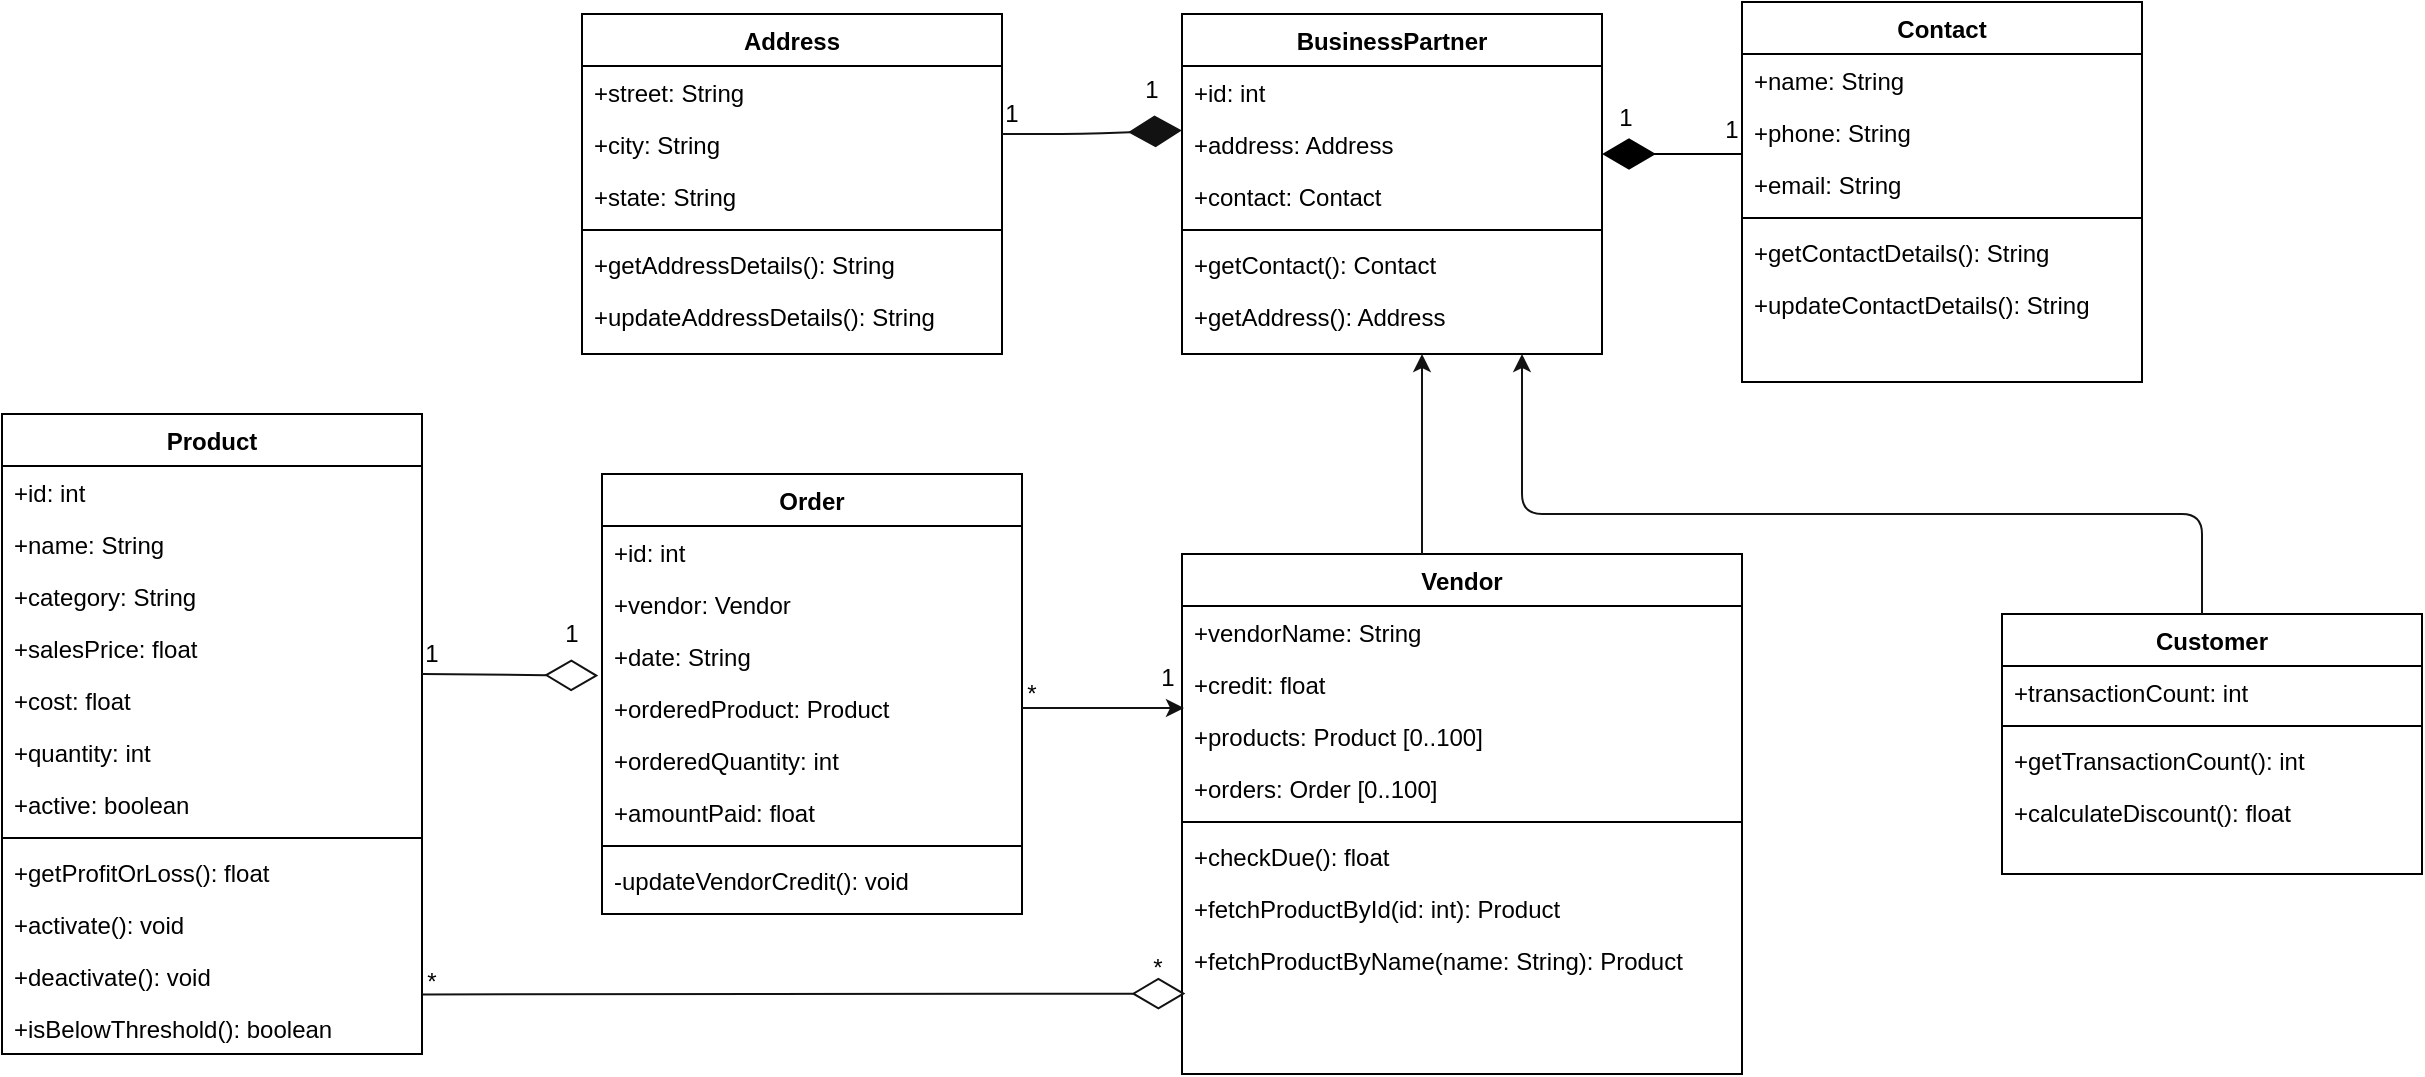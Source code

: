 <mxfile version="14.4.2" type="github"><diagram id="C5RBs43oDa-KdzZeNtuy" name="Page-1"><mxGraphModel dx="1865" dy="548" grid="1" gridSize="10" guides="1" tooltips="1" connect="1" arrows="1" fold="1" page="1" pageScale="1" pageWidth="827" pageHeight="1169" math="0" shadow="0"><root><mxCell id="WIyWlLk6GJQsqaUBKTNV-0"/><mxCell id="WIyWlLk6GJQsqaUBKTNV-1" parent="WIyWlLk6GJQsqaUBKTNV-0"/><mxCell id="zkfFHV4jXpPFQw0GAbJ--0" value="Address" style="swimlane;fontStyle=1;align=center;verticalAlign=top;childLayout=stackLayout;horizontal=1;startSize=26;horizontalStack=0;resizeParent=1;resizeLast=0;collapsible=1;marginBottom=0;" parent="WIyWlLk6GJQsqaUBKTNV-1" vertex="1"><mxGeometry x="40" y="100" width="210" height="170" as="geometry"><mxRectangle x="230" y="140" width="160" height="26" as="alternateBounds"/></mxGeometry></mxCell><mxCell id="zkfFHV4jXpPFQw0GAbJ--1" value="+street: String" style="text;align=left;verticalAlign=top;spacingLeft=4;spacingRight=4;overflow=hidden;rotatable=0;points=[[0,0.5],[1,0.5]];portConstraint=eastwest;" parent="zkfFHV4jXpPFQw0GAbJ--0" vertex="1"><mxGeometry y="26" width="210" height="26" as="geometry"/></mxCell><mxCell id="zkfFHV4jXpPFQw0GAbJ--2" value="+city: String" style="text;align=left;verticalAlign=top;spacingLeft=4;spacingRight=4;overflow=hidden;rotatable=0;points=[[0,0.5],[1,0.5]];portConstraint=eastwest;rounded=0;shadow=0;html=0;" parent="zkfFHV4jXpPFQw0GAbJ--0" vertex="1"><mxGeometry y="52" width="210" height="26" as="geometry"/></mxCell><mxCell id="zkfFHV4jXpPFQw0GAbJ--3" value="+state: String" style="text;align=left;verticalAlign=top;spacingLeft=4;spacingRight=4;overflow=hidden;rotatable=0;points=[[0,0.5],[1,0.5]];portConstraint=eastwest;rounded=0;shadow=0;html=0;" parent="zkfFHV4jXpPFQw0GAbJ--0" vertex="1"><mxGeometry y="78" width="210" height="26" as="geometry"/></mxCell><mxCell id="zkfFHV4jXpPFQw0GAbJ--4" value="" style="line;html=1;strokeWidth=1;align=left;verticalAlign=middle;spacingTop=-1;spacingLeft=3;spacingRight=3;rotatable=0;labelPosition=right;points=[];portConstraint=eastwest;" parent="zkfFHV4jXpPFQw0GAbJ--0" vertex="1"><mxGeometry y="104" width="210" height="8" as="geometry"/></mxCell><mxCell id="zkfFHV4jXpPFQw0GAbJ--5" value="+getAddressDetails(): String" style="text;align=left;verticalAlign=top;spacingLeft=4;spacingRight=4;overflow=hidden;rotatable=0;points=[[0,0.5],[1,0.5]];portConstraint=eastwest;" parent="zkfFHV4jXpPFQw0GAbJ--0" vertex="1"><mxGeometry y="112" width="210" height="26" as="geometry"/></mxCell><mxCell id="Fb7o0tnsRelKJYsIrsaP-0" value="+updateAddressDetails(): String" style="text;align=left;verticalAlign=top;spacingLeft=4;spacingRight=4;overflow=hidden;rotatable=0;points=[[0,0.5],[1,0.5]];portConstraint=eastwest;" vertex="1" parent="zkfFHV4jXpPFQw0GAbJ--0"><mxGeometry y="138" width="210" height="22" as="geometry"/></mxCell><mxCell id="zkfFHV4jXpPFQw0GAbJ--6" value="Product" style="swimlane;fontStyle=1;align=center;verticalAlign=top;childLayout=stackLayout;horizontal=1;startSize=26;horizontalStack=0;resizeParent=1;resizeLast=0;collapsible=1;marginBottom=0;" parent="WIyWlLk6GJQsqaUBKTNV-1" vertex="1"><mxGeometry x="-250" y="300" width="210" height="320" as="geometry"><mxRectangle x="130" y="380" width="160" height="26" as="alternateBounds"/></mxGeometry></mxCell><mxCell id="zkfFHV4jXpPFQw0GAbJ--7" value="+id: int" style="text;align=left;verticalAlign=top;spacingLeft=4;spacingRight=4;overflow=hidden;rotatable=0;points=[[0,0.5],[1,0.5]];portConstraint=eastwest;" parent="zkfFHV4jXpPFQw0GAbJ--6" vertex="1"><mxGeometry y="26" width="210" height="26" as="geometry"/></mxCell><mxCell id="Fb7o0tnsRelKJYsIrsaP-32" value="+name: String" style="text;align=left;verticalAlign=top;spacingLeft=4;spacingRight=4;overflow=hidden;rotatable=0;points=[[0,0.5],[1,0.5]];portConstraint=eastwest;rounded=0;shadow=0;html=0;" vertex="1" parent="zkfFHV4jXpPFQw0GAbJ--6"><mxGeometry y="52" width="210" height="26" as="geometry"/></mxCell><mxCell id="Fb7o0tnsRelKJYsIrsaP-31" value="+category: String" style="text;align=left;verticalAlign=top;spacingLeft=4;spacingRight=4;overflow=hidden;rotatable=0;points=[[0,0.5],[1,0.5]];portConstraint=eastwest;rounded=0;shadow=0;html=0;" vertex="1" parent="zkfFHV4jXpPFQw0GAbJ--6"><mxGeometry y="78" width="210" height="26" as="geometry"/></mxCell><mxCell id="Fb7o0tnsRelKJYsIrsaP-33" value="+salesPrice: float" style="text;align=left;verticalAlign=top;spacingLeft=4;spacingRight=4;overflow=hidden;rotatable=0;points=[[0,0.5],[1,0.5]];portConstraint=eastwest;rounded=0;shadow=0;html=0;" vertex="1" parent="zkfFHV4jXpPFQw0GAbJ--6"><mxGeometry y="104" width="210" height="26" as="geometry"/></mxCell><mxCell id="Fb7o0tnsRelKJYsIrsaP-30" value="+cost: float" style="text;align=left;verticalAlign=top;spacingLeft=4;spacingRight=4;overflow=hidden;rotatable=0;points=[[0,0.5],[1,0.5]];portConstraint=eastwest;rounded=0;shadow=0;html=0;" vertex="1" parent="zkfFHV4jXpPFQw0GAbJ--6"><mxGeometry y="130" width="210" height="26" as="geometry"/></mxCell><mxCell id="Fb7o0tnsRelKJYsIrsaP-29" value="+quantity: int" style="text;align=left;verticalAlign=top;spacingLeft=4;spacingRight=4;overflow=hidden;rotatable=0;points=[[0,0.5],[1,0.5]];portConstraint=eastwest;rounded=0;shadow=0;html=0;" vertex="1" parent="zkfFHV4jXpPFQw0GAbJ--6"><mxGeometry y="156" width="210" height="26" as="geometry"/></mxCell><mxCell id="zkfFHV4jXpPFQw0GAbJ--8" value="+active: boolean" style="text;align=left;verticalAlign=top;spacingLeft=4;spacingRight=4;overflow=hidden;rotatable=0;points=[[0,0.5],[1,0.5]];portConstraint=eastwest;rounded=0;shadow=0;html=0;" parent="zkfFHV4jXpPFQw0GAbJ--6" vertex="1"><mxGeometry y="182" width="210" height="26" as="geometry"/></mxCell><mxCell id="zkfFHV4jXpPFQw0GAbJ--9" value="" style="line;html=1;strokeWidth=1;align=left;verticalAlign=middle;spacingTop=-1;spacingLeft=3;spacingRight=3;rotatable=0;labelPosition=right;points=[];portConstraint=eastwest;" parent="zkfFHV4jXpPFQw0GAbJ--6" vertex="1"><mxGeometry y="208" width="210" height="8" as="geometry"/></mxCell><mxCell id="Fb7o0tnsRelKJYsIrsaP-34" value="+getProfitOrLoss(): float" style="text;align=left;verticalAlign=top;spacingLeft=4;spacingRight=4;overflow=hidden;rotatable=0;points=[[0,0.5],[1,0.5]];portConstraint=eastwest;fontStyle=0" vertex="1" parent="zkfFHV4jXpPFQw0GAbJ--6"><mxGeometry y="216" width="210" height="26" as="geometry"/></mxCell><mxCell id="Fb7o0tnsRelKJYsIrsaP-35" value="+activate(): void" style="text;align=left;verticalAlign=top;spacingLeft=4;spacingRight=4;overflow=hidden;rotatable=0;points=[[0,0.5],[1,0.5]];portConstraint=eastwest;fontStyle=0;" vertex="1" parent="zkfFHV4jXpPFQw0GAbJ--6"><mxGeometry y="242" width="210" height="26" as="geometry"/></mxCell><mxCell id="zkfFHV4jXpPFQw0GAbJ--10" value="+deactivate(): void" style="text;align=left;verticalAlign=top;spacingLeft=4;spacingRight=4;overflow=hidden;rotatable=0;points=[[0,0.5],[1,0.5]];portConstraint=eastwest;fontStyle=0" parent="zkfFHV4jXpPFQw0GAbJ--6" vertex="1"><mxGeometry y="268" width="210" height="26" as="geometry"/></mxCell><mxCell id="zkfFHV4jXpPFQw0GAbJ--11" value="+isBelowThreshold(): boolean" style="text;align=left;verticalAlign=top;spacingLeft=4;spacingRight=4;overflow=hidden;rotatable=0;points=[[0,0.5],[1,0.5]];portConstraint=eastwest;" parent="zkfFHV4jXpPFQw0GAbJ--6" vertex="1"><mxGeometry y="294" width="210" height="26" as="geometry"/></mxCell><mxCell id="zkfFHV4jXpPFQw0GAbJ--17" value="Contact" style="swimlane;fontStyle=1;align=center;verticalAlign=top;childLayout=stackLayout;horizontal=1;startSize=26;horizontalStack=0;resizeParent=1;resizeLast=0;collapsible=1;marginBottom=0;" parent="WIyWlLk6GJQsqaUBKTNV-1" vertex="1"><mxGeometry x="620" y="94" width="200" height="190" as="geometry"><mxRectangle x="550" y="140" width="160" height="26" as="alternateBounds"/></mxGeometry></mxCell><mxCell id="zkfFHV4jXpPFQw0GAbJ--18" value="+name: String" style="text;align=left;verticalAlign=top;spacingLeft=4;spacingRight=4;overflow=hidden;rotatable=0;points=[[0,0.5],[1,0.5]];portConstraint=eastwest;" parent="zkfFHV4jXpPFQw0GAbJ--17" vertex="1"><mxGeometry y="26" width="200" height="26" as="geometry"/></mxCell><mxCell id="Fb7o0tnsRelKJYsIrsaP-7" value="+phone: String" style="text;align=left;verticalAlign=top;spacingLeft=4;spacingRight=4;overflow=hidden;rotatable=0;points=[[0,0.5],[1,0.5]];portConstraint=eastwest;rounded=0;shadow=0;html=0;" vertex="1" parent="zkfFHV4jXpPFQw0GAbJ--17"><mxGeometry y="52" width="200" height="26" as="geometry"/></mxCell><mxCell id="zkfFHV4jXpPFQw0GAbJ--20" value="+email: String" style="text;align=left;verticalAlign=top;spacingLeft=4;spacingRight=4;overflow=hidden;rotatable=0;points=[[0,0.5],[1,0.5]];portConstraint=eastwest;rounded=0;shadow=0;html=0;" parent="zkfFHV4jXpPFQw0GAbJ--17" vertex="1"><mxGeometry y="78" width="200" height="26" as="geometry"/></mxCell><mxCell id="zkfFHV4jXpPFQw0GAbJ--23" value="" style="line;html=1;strokeWidth=1;align=left;verticalAlign=middle;spacingTop=-1;spacingLeft=3;spacingRight=3;rotatable=0;labelPosition=right;points=[];portConstraint=eastwest;" parent="zkfFHV4jXpPFQw0GAbJ--17" vertex="1"><mxGeometry y="104" width="200" height="8" as="geometry"/></mxCell><mxCell id="zkfFHV4jXpPFQw0GAbJ--24" value="+getContactDetails(): String" style="text;align=left;verticalAlign=top;spacingLeft=4;spacingRight=4;overflow=hidden;rotatable=0;points=[[0,0.5],[1,0.5]];portConstraint=eastwest;" parent="zkfFHV4jXpPFQw0GAbJ--17" vertex="1"><mxGeometry y="112" width="200" height="26" as="geometry"/></mxCell><mxCell id="zkfFHV4jXpPFQw0GAbJ--25" value="+updateContactDetails(): String" style="text;align=left;verticalAlign=top;spacingLeft=4;spacingRight=4;overflow=hidden;rotatable=0;points=[[0,0.5],[1,0.5]];portConstraint=eastwest;" parent="zkfFHV4jXpPFQw0GAbJ--17" vertex="1"><mxGeometry y="138" width="200" height="26" as="geometry"/></mxCell><mxCell id="Fb7o0tnsRelKJYsIrsaP-13" value="BusinessPartner" style="swimlane;fontStyle=1;align=center;verticalAlign=top;childLayout=stackLayout;horizontal=1;startSize=26;horizontalStack=0;resizeParent=1;resizeLast=0;collapsible=1;marginBottom=0;" vertex="1" parent="WIyWlLk6GJQsqaUBKTNV-1"><mxGeometry x="340" y="100" width="210" height="170" as="geometry"><mxRectangle x="230" y="140" width="160" height="26" as="alternateBounds"/></mxGeometry></mxCell><mxCell id="Fb7o0tnsRelKJYsIrsaP-14" value="+id: int" style="text;align=left;verticalAlign=top;spacingLeft=4;spacingRight=4;overflow=hidden;rotatable=0;points=[[0,0.5],[1,0.5]];portConstraint=eastwest;" vertex="1" parent="Fb7o0tnsRelKJYsIrsaP-13"><mxGeometry y="26" width="210" height="26" as="geometry"/></mxCell><mxCell id="Fb7o0tnsRelKJYsIrsaP-15" value="+address: Address" style="text;align=left;verticalAlign=top;spacingLeft=4;spacingRight=4;overflow=hidden;rotatable=0;points=[[0,0.5],[1,0.5]];portConstraint=eastwest;rounded=0;shadow=0;html=0;" vertex="1" parent="Fb7o0tnsRelKJYsIrsaP-13"><mxGeometry y="52" width="210" height="26" as="geometry"/></mxCell><mxCell id="Fb7o0tnsRelKJYsIrsaP-16" value="+contact: Contact" style="text;align=left;verticalAlign=top;spacingLeft=4;spacingRight=4;overflow=hidden;rotatable=0;points=[[0,0.5],[1,0.5]];portConstraint=eastwest;rounded=0;shadow=0;html=0;" vertex="1" parent="Fb7o0tnsRelKJYsIrsaP-13"><mxGeometry y="78" width="210" height="26" as="geometry"/></mxCell><mxCell id="Fb7o0tnsRelKJYsIrsaP-17" value="" style="line;html=1;strokeWidth=1;align=left;verticalAlign=middle;spacingTop=-1;spacingLeft=3;spacingRight=3;rotatable=0;labelPosition=right;points=[];portConstraint=eastwest;" vertex="1" parent="Fb7o0tnsRelKJYsIrsaP-13"><mxGeometry y="104" width="210" height="8" as="geometry"/></mxCell><mxCell id="Fb7o0tnsRelKJYsIrsaP-18" value="+getContact(): Contact" style="text;align=left;verticalAlign=top;spacingLeft=4;spacingRight=4;overflow=hidden;rotatable=0;points=[[0,0.5],[1,0.5]];portConstraint=eastwest;" vertex="1" parent="Fb7o0tnsRelKJYsIrsaP-13"><mxGeometry y="112" width="210" height="26" as="geometry"/></mxCell><mxCell id="Fb7o0tnsRelKJYsIrsaP-19" value="+getAddress(): Address" style="text;align=left;verticalAlign=top;spacingLeft=4;spacingRight=4;overflow=hidden;rotatable=0;points=[[0,0.5],[1,0.5]];portConstraint=eastwest;" vertex="1" parent="Fb7o0tnsRelKJYsIrsaP-13"><mxGeometry y="138" width="210" height="22" as="geometry"/></mxCell><mxCell id="Fb7o0tnsRelKJYsIrsaP-20" value="" style="endArrow=diamondThin;endFill=1;endSize=24;html=1;entryX=0;entryY=0.238;entryDx=0;entryDy=0;entryPerimeter=0;strokeColor=#121212;" edge="1" parent="WIyWlLk6GJQsqaUBKTNV-1" target="Fb7o0tnsRelKJYsIrsaP-15"><mxGeometry width="160" relative="1" as="geometry"><mxPoint x="250" y="160" as="sourcePoint"/><mxPoint x="330" y="160" as="targetPoint"/><Array as="points"><mxPoint x="290" y="160"/></Array></mxGeometry></mxCell><mxCell id="Fb7o0tnsRelKJYsIrsaP-21" value="" style="endArrow=diamondThin;endFill=1;endSize=24;html=1;exitX=0;exitY=0.5;exitDx=0;exitDy=0;entryX=1;entryY=0.5;entryDx=0;entryDy=0;" edge="1" parent="WIyWlLk6GJQsqaUBKTNV-1"><mxGeometry width="160" relative="1" as="geometry"><mxPoint x="620" y="170" as="sourcePoint"/><mxPoint x="550" y="170" as="targetPoint"/></mxGeometry></mxCell><mxCell id="Fb7o0tnsRelKJYsIrsaP-37" value="Order" style="swimlane;fontStyle=1;align=center;verticalAlign=top;childLayout=stackLayout;horizontal=1;startSize=26;horizontalStack=0;resizeParent=1;resizeLast=0;collapsible=1;marginBottom=0;" vertex="1" parent="WIyWlLk6GJQsqaUBKTNV-1"><mxGeometry x="50" y="330" width="210" height="220" as="geometry"><mxRectangle x="230" y="140" width="160" height="26" as="alternateBounds"/></mxGeometry></mxCell><mxCell id="Fb7o0tnsRelKJYsIrsaP-38" value="+id: int" style="text;align=left;verticalAlign=top;spacingLeft=4;spacingRight=4;overflow=hidden;rotatable=0;points=[[0,0.5],[1,0.5]];portConstraint=eastwest;" vertex="1" parent="Fb7o0tnsRelKJYsIrsaP-37"><mxGeometry y="26" width="210" height="26" as="geometry"/></mxCell><mxCell id="Fb7o0tnsRelKJYsIrsaP-39" value="+vendor: Vendor" style="text;align=left;verticalAlign=top;spacingLeft=4;spacingRight=4;overflow=hidden;rotatable=0;points=[[0,0.5],[1,0.5]];portConstraint=eastwest;rounded=0;shadow=0;html=0;" vertex="1" parent="Fb7o0tnsRelKJYsIrsaP-37"><mxGeometry y="52" width="210" height="26" as="geometry"/></mxCell><mxCell id="Fb7o0tnsRelKJYsIrsaP-40" value="+date: String" style="text;align=left;verticalAlign=top;spacingLeft=4;spacingRight=4;overflow=hidden;rotatable=0;points=[[0,0.5],[1,0.5]];portConstraint=eastwest;rounded=0;shadow=0;html=0;" vertex="1" parent="Fb7o0tnsRelKJYsIrsaP-37"><mxGeometry y="78" width="210" height="26" as="geometry"/></mxCell><mxCell id="Fb7o0tnsRelKJYsIrsaP-51" value="" style="endArrow=diamondThin;endFill=0;endSize=24;html=1;strokeColor=#121212;entryX=-0.009;entryY=-0.123;entryDx=0;entryDy=0;entryPerimeter=0;" edge="1" parent="Fb7o0tnsRelKJYsIrsaP-37"><mxGeometry width="160" relative="1" as="geometry"><mxPoint x="-90" y="100" as="sourcePoint"/><mxPoint x="-1.89" y="100.802" as="targetPoint"/></mxGeometry></mxCell><mxCell id="Fb7o0tnsRelKJYsIrsaP-44" value="+orderedProduct: Product" style="text;align=left;verticalAlign=top;spacingLeft=4;spacingRight=4;overflow=hidden;rotatable=0;points=[[0,0.5],[1,0.5]];portConstraint=eastwest;rounded=0;shadow=0;html=0;" vertex="1" parent="Fb7o0tnsRelKJYsIrsaP-37"><mxGeometry y="104" width="210" height="26" as="geometry"/></mxCell><mxCell id="Fb7o0tnsRelKJYsIrsaP-45" value="+orderedQuantity: int" style="text;align=left;verticalAlign=top;spacingLeft=4;spacingRight=4;overflow=hidden;rotatable=0;points=[[0,0.5],[1,0.5]];portConstraint=eastwest;rounded=0;shadow=0;html=0;" vertex="1" parent="Fb7o0tnsRelKJYsIrsaP-37"><mxGeometry y="130" width="210" height="26" as="geometry"/></mxCell><mxCell id="Fb7o0tnsRelKJYsIrsaP-46" value="+amountPaid: float" style="text;align=left;verticalAlign=top;spacingLeft=4;spacingRight=4;overflow=hidden;rotatable=0;points=[[0,0.5],[1,0.5]];portConstraint=eastwest;rounded=0;shadow=0;html=0;" vertex="1" parent="Fb7o0tnsRelKJYsIrsaP-37"><mxGeometry y="156" width="210" height="26" as="geometry"/></mxCell><mxCell id="Fb7o0tnsRelKJYsIrsaP-41" value="" style="line;html=1;strokeWidth=1;align=left;verticalAlign=middle;spacingTop=-1;spacingLeft=3;spacingRight=3;rotatable=0;labelPosition=right;points=[];portConstraint=eastwest;" vertex="1" parent="Fb7o0tnsRelKJYsIrsaP-37"><mxGeometry y="182" width="210" height="8" as="geometry"/></mxCell><mxCell id="Fb7o0tnsRelKJYsIrsaP-42" value="-updateVendorCredit(): void" style="text;align=left;verticalAlign=top;spacingLeft=4;spacingRight=4;overflow=hidden;rotatable=0;points=[[0,0.5],[1,0.5]];portConstraint=eastwest;" vertex="1" parent="Fb7o0tnsRelKJYsIrsaP-37"><mxGeometry y="190" width="210" height="26" as="geometry"/></mxCell><mxCell id="Fb7o0tnsRelKJYsIrsaP-52" value="Vendor" style="swimlane;fontStyle=1;align=center;verticalAlign=top;childLayout=stackLayout;horizontal=1;startSize=26;horizontalStack=0;resizeParent=1;resizeLast=0;collapsible=1;marginBottom=0;" vertex="1" parent="WIyWlLk6GJQsqaUBKTNV-1"><mxGeometry x="340" y="370" width="280" height="260" as="geometry"><mxRectangle x="130" y="380" width="160" height="26" as="alternateBounds"/></mxGeometry></mxCell><mxCell id="Fb7o0tnsRelKJYsIrsaP-53" value="+vendorName: String" style="text;align=left;verticalAlign=top;spacingLeft=4;spacingRight=4;overflow=hidden;rotatable=0;points=[[0,0.5],[1,0.5]];portConstraint=eastwest;" vertex="1" parent="Fb7o0tnsRelKJYsIrsaP-52"><mxGeometry y="26" width="280" height="26" as="geometry"/></mxCell><mxCell id="Fb7o0tnsRelKJYsIrsaP-54" value="+credit: float" style="text;align=left;verticalAlign=top;spacingLeft=4;spacingRight=4;overflow=hidden;rotatable=0;points=[[0,0.5],[1,0.5]];portConstraint=eastwest;rounded=0;shadow=0;html=0;" vertex="1" parent="Fb7o0tnsRelKJYsIrsaP-52"><mxGeometry y="52" width="280" height="26" as="geometry"/></mxCell><mxCell id="Fb7o0tnsRelKJYsIrsaP-55" value="+products: Product [0..100]" style="text;align=left;verticalAlign=top;spacingLeft=4;spacingRight=4;overflow=hidden;rotatable=0;points=[[0,0.5],[1,0.5]];portConstraint=eastwest;rounded=0;shadow=0;html=0;" vertex="1" parent="Fb7o0tnsRelKJYsIrsaP-52"><mxGeometry y="78" width="280" height="26" as="geometry"/></mxCell><mxCell id="Fb7o0tnsRelKJYsIrsaP-56" value="+orders: Order [0..100]" style="text;align=left;verticalAlign=top;spacingLeft=4;spacingRight=4;overflow=hidden;rotatable=0;points=[[0,0.5],[1,0.5]];portConstraint=eastwest;rounded=0;shadow=0;html=0;" vertex="1" parent="Fb7o0tnsRelKJYsIrsaP-52"><mxGeometry y="104" width="280" height="26" as="geometry"/></mxCell><mxCell id="Fb7o0tnsRelKJYsIrsaP-60" value="" style="line;html=1;strokeWidth=1;align=left;verticalAlign=middle;spacingTop=-1;spacingLeft=3;spacingRight=3;rotatable=0;labelPosition=right;points=[];portConstraint=eastwest;" vertex="1" parent="Fb7o0tnsRelKJYsIrsaP-52"><mxGeometry y="130" width="280" height="8" as="geometry"/></mxCell><mxCell id="Fb7o0tnsRelKJYsIrsaP-61" value="+checkDue(): float" style="text;align=left;verticalAlign=top;spacingLeft=4;spacingRight=4;overflow=hidden;rotatable=0;points=[[0,0.5],[1,0.5]];portConstraint=eastwest;fontStyle=0" vertex="1" parent="Fb7o0tnsRelKJYsIrsaP-52"><mxGeometry y="138" width="280" height="26" as="geometry"/></mxCell><mxCell id="Fb7o0tnsRelKJYsIrsaP-62" value="+fetchProductById(id: int): Product" style="text;align=left;verticalAlign=top;spacingLeft=4;spacingRight=4;overflow=hidden;rotatable=0;points=[[0,0.5],[1,0.5]];portConstraint=eastwest;fontStyle=0" vertex="1" parent="Fb7o0tnsRelKJYsIrsaP-52"><mxGeometry y="164" width="280" height="26" as="geometry"/></mxCell><mxCell id="Fb7o0tnsRelKJYsIrsaP-63" value="+fetchProductByName(name: String): Product" style="text;align=left;verticalAlign=top;spacingLeft=4;spacingRight=4;overflow=hidden;rotatable=0;points=[[0,0.5],[1,0.5]];portConstraint=eastwest;fontStyle=0" vertex="1" parent="Fb7o0tnsRelKJYsIrsaP-52"><mxGeometry y="190" width="280" height="26" as="geometry"/></mxCell><mxCell id="Fb7o0tnsRelKJYsIrsaP-69" value="" style="endArrow=diamondThin;endFill=0;endSize=24;html=1;strokeColor=#121212;exitX=1.001;exitY=0.854;exitDx=0;exitDy=0;entryX=0.006;entryY=1.146;entryDx=0;entryDy=0;entryPerimeter=0;exitPerimeter=0;" edge="1" parent="WIyWlLk6GJQsqaUBKTNV-1" source="zkfFHV4jXpPFQw0GAbJ--10" target="Fb7o0tnsRelKJYsIrsaP-63"><mxGeometry width="160" relative="1" as="geometry"><mxPoint x="10" y="620" as="sourcePoint"/><mxPoint x="170" y="620" as="targetPoint"/></mxGeometry></mxCell><mxCell id="Fb7o0tnsRelKJYsIrsaP-72" style="edgeStyle=orthogonalEdgeStyle;rounded=0;orthogonalLoop=1;jettySize=auto;html=1;strokeColor=#121212;" edge="1" parent="WIyWlLk6GJQsqaUBKTNV-1" source="Fb7o0tnsRelKJYsIrsaP-44"><mxGeometry relative="1" as="geometry"><mxPoint x="341" y="447" as="targetPoint"/></mxGeometry></mxCell><mxCell id="Fb7o0tnsRelKJYsIrsaP-76" value="" style="endArrow=classic;html=1;strokeColor=#121212;" edge="1" parent="WIyWlLk6GJQsqaUBKTNV-1"><mxGeometry width="50" height="50" relative="1" as="geometry"><mxPoint x="460" y="370" as="sourcePoint"/><mxPoint x="460" y="270" as="targetPoint"/></mxGeometry></mxCell><mxCell id="Fb7o0tnsRelKJYsIrsaP-77" value="Customer" style="swimlane;fontStyle=1;align=center;verticalAlign=top;childLayout=stackLayout;horizontal=1;startSize=26;horizontalStack=0;resizeParent=1;resizeLast=0;collapsible=1;marginBottom=0;" vertex="1" parent="WIyWlLk6GJQsqaUBKTNV-1"><mxGeometry x="750" y="400" width="210" height="130" as="geometry"><mxRectangle x="230" y="140" width="160" height="26" as="alternateBounds"/></mxGeometry></mxCell><mxCell id="Fb7o0tnsRelKJYsIrsaP-78" value="+transactionCount: int" style="text;align=left;verticalAlign=top;spacingLeft=4;spacingRight=4;overflow=hidden;rotatable=0;points=[[0,0.5],[1,0.5]];portConstraint=eastwest;" vertex="1" parent="Fb7o0tnsRelKJYsIrsaP-77"><mxGeometry y="26" width="210" height="26" as="geometry"/></mxCell><mxCell id="Fb7o0tnsRelKJYsIrsaP-81" value="" style="line;html=1;strokeWidth=1;align=left;verticalAlign=middle;spacingTop=-1;spacingLeft=3;spacingRight=3;rotatable=0;labelPosition=right;points=[];portConstraint=eastwest;" vertex="1" parent="Fb7o0tnsRelKJYsIrsaP-77"><mxGeometry y="52" width="210" height="8" as="geometry"/></mxCell><mxCell id="Fb7o0tnsRelKJYsIrsaP-82" value="+getTransactionCount(): int" style="text;align=left;verticalAlign=top;spacingLeft=4;spacingRight=4;overflow=hidden;rotatable=0;points=[[0,0.5],[1,0.5]];portConstraint=eastwest;" vertex="1" parent="Fb7o0tnsRelKJYsIrsaP-77"><mxGeometry y="60" width="210" height="26" as="geometry"/></mxCell><mxCell id="Fb7o0tnsRelKJYsIrsaP-83" value="+calculateDiscount(): float" style="text;align=left;verticalAlign=top;spacingLeft=4;spacingRight=4;overflow=hidden;rotatable=0;points=[[0,0.5],[1,0.5]];portConstraint=eastwest;" vertex="1" parent="Fb7o0tnsRelKJYsIrsaP-77"><mxGeometry y="86" width="210" height="22" as="geometry"/></mxCell><mxCell id="Fb7o0tnsRelKJYsIrsaP-87" value="" style="endArrow=classic;html=1;strokeColor=#121212;" edge="1" parent="WIyWlLk6GJQsqaUBKTNV-1"><mxGeometry width="50" height="50" relative="1" as="geometry"><mxPoint x="850" y="400" as="sourcePoint"/><mxPoint x="510" y="270" as="targetPoint"/><Array as="points"><mxPoint x="850" y="350"/><mxPoint x="510" y="350"/></Array></mxGeometry></mxCell><mxCell id="Fb7o0tnsRelKJYsIrsaP-88" value="1" style="text;html=1;strokeColor=none;fillColor=none;align=center;verticalAlign=middle;whiteSpace=wrap;rounded=0;" vertex="1" parent="WIyWlLk6GJQsqaUBKTNV-1"><mxGeometry x="557" y="142" width="10" height="20" as="geometry"/></mxCell><mxCell id="Fb7o0tnsRelKJYsIrsaP-89" value="1" style="text;html=1;strokeColor=none;fillColor=none;align=center;verticalAlign=middle;whiteSpace=wrap;rounded=0;" vertex="1" parent="WIyWlLk6GJQsqaUBKTNV-1"><mxGeometry x="610" y="148" width="10" height="20" as="geometry"/></mxCell><mxCell id="Fb7o0tnsRelKJYsIrsaP-90" value="1" style="text;html=1;strokeColor=none;fillColor=none;align=center;verticalAlign=middle;whiteSpace=wrap;rounded=0;" vertex="1" parent="WIyWlLk6GJQsqaUBKTNV-1"><mxGeometry x="250" y="140" width="10" height="20" as="geometry"/></mxCell><mxCell id="Fb7o0tnsRelKJYsIrsaP-91" value="1" style="text;html=1;strokeColor=none;fillColor=none;align=center;verticalAlign=middle;whiteSpace=wrap;rounded=0;" vertex="1" parent="WIyWlLk6GJQsqaUBKTNV-1"><mxGeometry x="320" y="128" width="10" height="20" as="geometry"/></mxCell><mxCell id="Fb7o0tnsRelKJYsIrsaP-92" value="1" style="text;html=1;strokeColor=none;fillColor=none;align=center;verticalAlign=middle;whiteSpace=wrap;rounded=0;" vertex="1" parent="WIyWlLk6GJQsqaUBKTNV-1"><mxGeometry x="-40" y="410" width="10" height="20" as="geometry"/></mxCell><mxCell id="Fb7o0tnsRelKJYsIrsaP-93" value="1" style="text;html=1;strokeColor=none;fillColor=none;align=center;verticalAlign=middle;whiteSpace=wrap;rounded=0;" vertex="1" parent="WIyWlLk6GJQsqaUBKTNV-1"><mxGeometry x="30" y="400" width="10" height="20" as="geometry"/></mxCell><mxCell id="Fb7o0tnsRelKJYsIrsaP-94" value="*" style="text;html=1;strokeColor=none;fillColor=none;align=center;verticalAlign=middle;whiteSpace=wrap;rounded=0;" vertex="1" parent="WIyWlLk6GJQsqaUBKTNV-1"><mxGeometry x="-40" y="574" width="10" height="20" as="geometry"/></mxCell><mxCell id="Fb7o0tnsRelKJYsIrsaP-96" value="*" style="text;html=1;strokeColor=none;fillColor=none;align=center;verticalAlign=middle;whiteSpace=wrap;rounded=0;" vertex="1" parent="WIyWlLk6GJQsqaUBKTNV-1"><mxGeometry x="323" y="567" width="10" height="20" as="geometry"/></mxCell><mxCell id="Fb7o0tnsRelKJYsIrsaP-97" value="1" style="text;html=1;strokeColor=none;fillColor=none;align=center;verticalAlign=middle;whiteSpace=wrap;rounded=0;" vertex="1" parent="WIyWlLk6GJQsqaUBKTNV-1"><mxGeometry x="328" y="422" width="10" height="20" as="geometry"/></mxCell><mxCell id="Fb7o0tnsRelKJYsIrsaP-98" value="*" style="text;html=1;strokeColor=none;fillColor=none;align=center;verticalAlign=middle;whiteSpace=wrap;rounded=0;" vertex="1" parent="WIyWlLk6GJQsqaUBKTNV-1"><mxGeometry x="260" y="430" width="10" height="20" as="geometry"/></mxCell></root></mxGraphModel></diagram></mxfile>